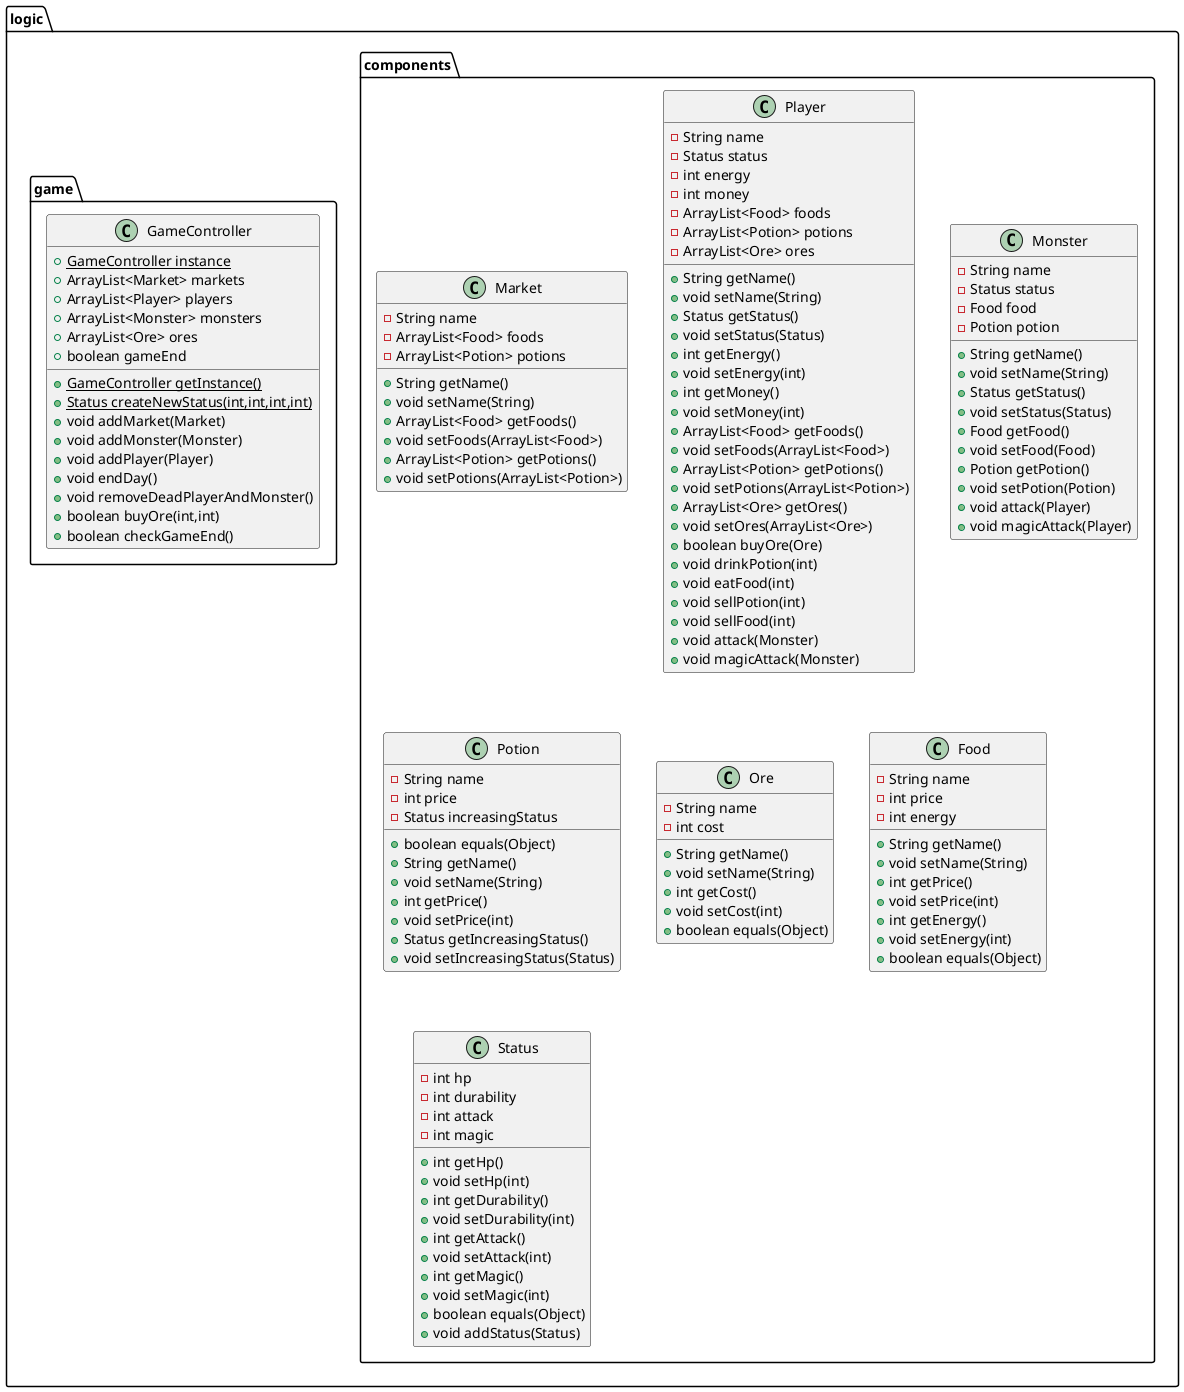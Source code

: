 @startuml
class logic.components.Market {
- String name
- ArrayList<Food> foods
- ArrayList<Potion> potions
+ String getName()
+ void setName(String)
+ ArrayList<Food> getFoods()
+ void setFoods(ArrayList<Food>)
+ ArrayList<Potion> getPotions()
+ void setPotions(ArrayList<Potion>)
}
class logic.game.GameController {
+ {static} GameController instance
+ ArrayList<Market> markets
+ ArrayList<Player> players
+ ArrayList<Monster> monsters
+ ArrayList<Ore> ores
+ boolean gameEnd
+ {static} GameController getInstance()
+ {static} Status createNewStatus(int,int,int,int)
+ void addMarket(Market)
+ void addMonster(Monster)
+ void addPlayer(Player)
+ void endDay()
+ void removeDeadPlayerAndMonster()
+ boolean buyOre(int,int)
+ boolean checkGameEnd()
}
class logic.components.Player {
- String name
- Status status
- int energy
- int money
- ArrayList<Food> foods
- ArrayList<Potion> potions
- ArrayList<Ore> ores
+ String getName()
+ void setName(String)
+ Status getStatus()
+ void setStatus(Status)
+ int getEnergy()
+ void setEnergy(int)
+ int getMoney()
+ void setMoney(int)
+ ArrayList<Food> getFoods()
+ void setFoods(ArrayList<Food>)
+ ArrayList<Potion> getPotions()
+ void setPotions(ArrayList<Potion>)
+ ArrayList<Ore> getOres()
+ void setOres(ArrayList<Ore>)
+ boolean buyOre(Ore)
+ void drinkPotion(int)
+ void eatFood(int)
+ void sellPotion(int)
+ void sellFood(int)
+ void attack(Monster)
+ void magicAttack(Monster)
}
class logic.components.Monster {
- String name
- Status status
- Food food
- Potion potion
+ String getName()
+ void setName(String)
+ Status getStatus()
+ void setStatus(Status)
+ Food getFood()
+ void setFood(Food)
+ Potion getPotion()
+ void setPotion(Potion)
+ void attack(Player)
+ void magicAttack(Player)
}
class logic.components.Potion {
- String name
- int price
- Status increasingStatus
+ boolean equals(Object)
+ String getName()
+ void setName(String)
+ int getPrice()
+ void setPrice(int)
+ Status getIncreasingStatus()
+ void setIncreasingStatus(Status)
}
class logic.components.Ore {
- String name
- int cost
+ String getName()
+ void setName(String)
+ int getCost()
+ void setCost(int)
+ boolean equals(Object)
}
class logic.components.Food {
- String name
- int price
- int energy
+ String getName()
+ void setName(String)
+ int getPrice()
+ void setPrice(int)
+ int getEnergy()
+ void setEnergy(int)
+ boolean equals(Object)
}
class logic.components.Status {
- int hp
- int durability
- int attack
- int magic
+ int getHp()
+ void setHp(int)
+ int getDurability()
+ void setDurability(int)
+ int getAttack()
+ void setAttack(int)
+ int getMagic()
+ void setMagic(int)
+ boolean equals(Object)
+ void addStatus(Status)
}
@enduml